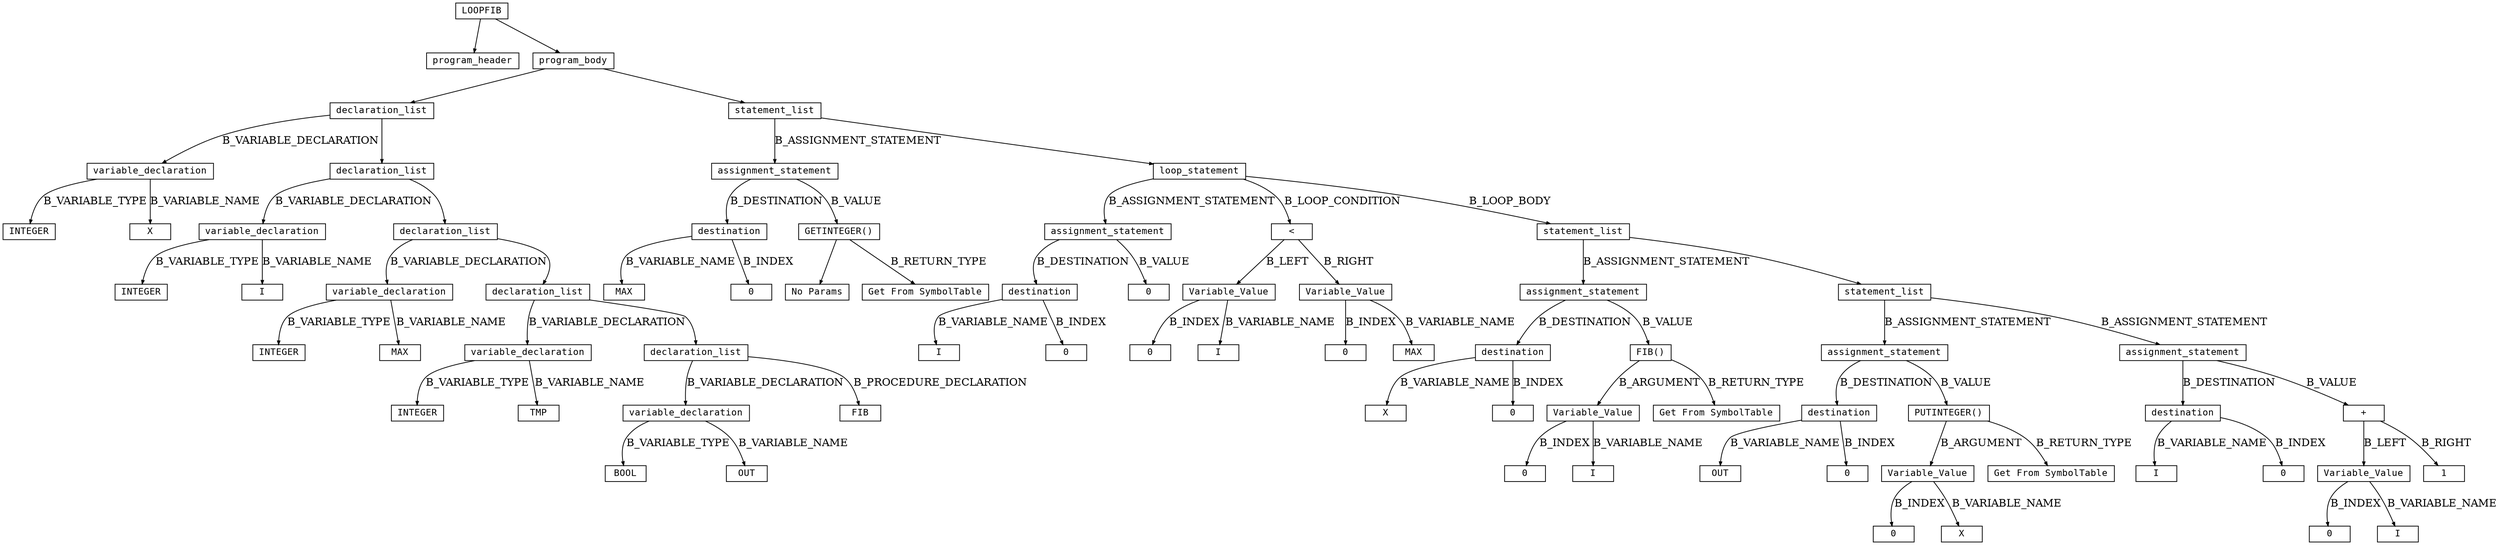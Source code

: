 digraph parsetree {
  node [shape=box, fontsize=12, fontname="Courier", height=.1];
  ranksep=.6;
  edge [arrowsize=.5]
  node1 [label="LOOPFIB"]
  node2 [label="program_header"]
  node1 -> node2 [ label= "" ];
  node3 [label="program_body"]
  node1 -> node3 [ label= "" ];
  node4 [label="declaration_list"]
  node3 -> node4 [ label= "" ];
  node5 [label="statement_list"]
  node3 -> node5 [ label= "" ];
  node6 [label="variable_declaration"]
  node4 -> node6 [ label= "B_VARIABLE_DECLARATION" ];
  node7 [label="declaration_list"]
  node4 -> node7 [ label= "" ];
  node8 [label="assignment_statement"]
  node5 -> node8 [ label= "B_ASSIGNMENT_STATEMENT" ];
  node9 [label="loop_statement"]
  node5 -> node9 [ label= "" ];
  node10 [label="INTEGER"]
  node6 -> node10 [ label= "B_VARIABLE_TYPE" ];
  node11 [label="X"]
  node6 -> node11 [ label= "B_VARIABLE_NAME" ];
  node12 [label="variable_declaration"]
  node7 -> node12 [ label= "B_VARIABLE_DECLARATION" ];
  node13 [label="declaration_list"]
  node7 -> node13 [ label= "" ];
  node14 [label="destination"]
  node8 -> node14 [ label= "B_DESTINATION" ];
  node15 [label="GETINTEGER()"]
  node8 -> node15 [ label= "B_VALUE" ];
  node16 [label="assignment_statement"]
  node9 -> node16 [ label= "B_ASSIGNMENT_STATEMENT" ];
  node17 [label="<"]
  node9 -> node17 [ label= "B_LOOP_CONDITION" ];
  node18 [label="statement_list"]
  node9 -> node18 [ label= "B_LOOP_BODY" ];
  node19 [label="INTEGER"]
  node12 -> node19 [ label= "B_VARIABLE_TYPE" ];
  node20 [label="I"]
  node12 -> node20 [ label= "B_VARIABLE_NAME" ];
  node21 [label="variable_declaration"]
  node13 -> node21 [ label= "B_VARIABLE_DECLARATION" ];
  node22 [label="declaration_list"]
  node13 -> node22 [ label= "" ];
  node23 [label="MAX"]
  node14 -> node23 [ label= "B_VARIABLE_NAME" ];
  node24 [label="0"]
  node14 -> node24 [ label= "B_INDEX" ];
  node25 [label="No Params"]
  node15 -> node25 [ label= "" ];
  node26 [label="Get From SymbolTable"]
  node15 -> node26 [ label= "B_RETURN_TYPE" ];
  node27 [label="destination"]
  node16 -> node27 [ label= "B_DESTINATION" ];
  node28 [label="0"]
  node16 -> node28 [ label= "B_VALUE" ];
  node29 [label="Variable_Value"]
  node17 -> node29 [ label= "B_LEFT" ];
  node30 [label="Variable_Value"]
  node17 -> node30 [ label= "B_RIGHT" ];
  node31 [label="assignment_statement"]
  node18 -> node31 [ label= "B_ASSIGNMENT_STATEMENT" ];
  node32 [label="statement_list"]
  node18 -> node32 [ label= "" ];
  node33 [label="INTEGER"]
  node21 -> node33 [ label= "B_VARIABLE_TYPE" ];
  node34 [label="MAX"]
  node21 -> node34 [ label= "B_VARIABLE_NAME" ];
  node35 [label="variable_declaration"]
  node22 -> node35 [ label= "B_VARIABLE_DECLARATION" ];
  node36 [label="declaration_list"]
  node22 -> node36 [ label= "" ];
  node37 [label="I"]
  node27 -> node37 [ label= "B_VARIABLE_NAME" ];
  node38 [label="0"]
  node27 -> node38 [ label= "B_INDEX" ];
  node39 [label="0"]
  node29 -> node39 [ label= "B_INDEX" ];
  node40 [label="I"]
  node29 -> node40 [ label= "B_VARIABLE_NAME" ];
  node41 [label="0"]
  node30 -> node41 [ label= "B_INDEX" ];
  node42 [label="MAX"]
  node30 -> node42 [ label= "B_VARIABLE_NAME" ];
  node43 [label="destination"]
  node31 -> node43 [ label= "B_DESTINATION" ];
  node44 [label="FIB()"]
  node31 -> node44 [ label= "B_VALUE" ];
  node45 [label="assignment_statement"]
  node32 -> node45 [ label= "B_ASSIGNMENT_STATEMENT" ];
  node46 [label="assignment_statement"]
  node32 -> node46 [ label= "B_ASSIGNMENT_STATEMENT" ];
  node47 [label="INTEGER"]
  node35 -> node47 [ label= "B_VARIABLE_TYPE" ];
  node48 [label="TMP"]
  node35 -> node48 [ label= "B_VARIABLE_NAME" ];
  node49 [label="variable_declaration"]
  node36 -> node49 [ label= "B_VARIABLE_DECLARATION" ];
  node50 [label="FIB"]
  node36 -> node50 [ label= "B_PROCEDURE_DECLARATION" ];
  node51 [label="X"]
  node43 -> node51 [ label= "B_VARIABLE_NAME" ];
  node52 [label="0"]
  node43 -> node52 [ label= "B_INDEX" ];
  node53 [label="Variable_Value"]
  node44 -> node53 [ label= "B_ARGUMENT" ];
  node54 [label="Get From SymbolTable"]
  node44 -> node54 [ label= "B_RETURN_TYPE" ];
  node55 [label="destination"]
  node45 -> node55 [ label= "B_DESTINATION" ];
  node56 [label="PUTINTEGER()"]
  node45 -> node56 [ label= "B_VALUE" ];
  node57 [label="destination"]
  node46 -> node57 [ label= "B_DESTINATION" ];
  node58 [label="+"]
  node46 -> node58 [ label= "B_VALUE" ];
  node59 [label="BOOL"]
  node49 -> node59 [ label= "B_VARIABLE_TYPE" ];
  node60 [label="OUT"]
  node49 -> node60 [ label= "B_VARIABLE_NAME" ];
  node61 [label="0"]
  node53 -> node61 [ label= "B_INDEX" ];
  node62 [label="I"]
  node53 -> node62 [ label= "B_VARIABLE_NAME" ];
  node63 [label="OUT"]
  node55 -> node63 [ label= "B_VARIABLE_NAME" ];
  node64 [label="0"]
  node55 -> node64 [ label= "B_INDEX" ];
  node65 [label="Variable_Value"]
  node56 -> node65 [ label= "B_ARGUMENT" ];
  node66 [label="Get From SymbolTable"]
  node56 -> node66 [ label= "B_RETURN_TYPE" ];
  node67 [label="I"]
  node57 -> node67 [ label= "B_VARIABLE_NAME" ];
  node68 [label="0"]
  node57 -> node68 [ label= "B_INDEX" ];
  node69 [label="Variable_Value"]
  node58 -> node69 [ label= "B_LEFT" ];
  node70 [label="1"]
  node58 -> node70 [ label= "B_RIGHT" ];
  node71 [label="0"]
  node65 -> node71 [ label= "B_INDEX" ];
  node72 [label="X"]
  node65 -> node72 [ label= "B_VARIABLE_NAME" ];
  node73 [label="0"]
  node69 -> node73 [ label= "B_INDEX" ];
  node74 [label="I"]
  node69 -> node74 [ label= "B_VARIABLE_NAME" ];
}
